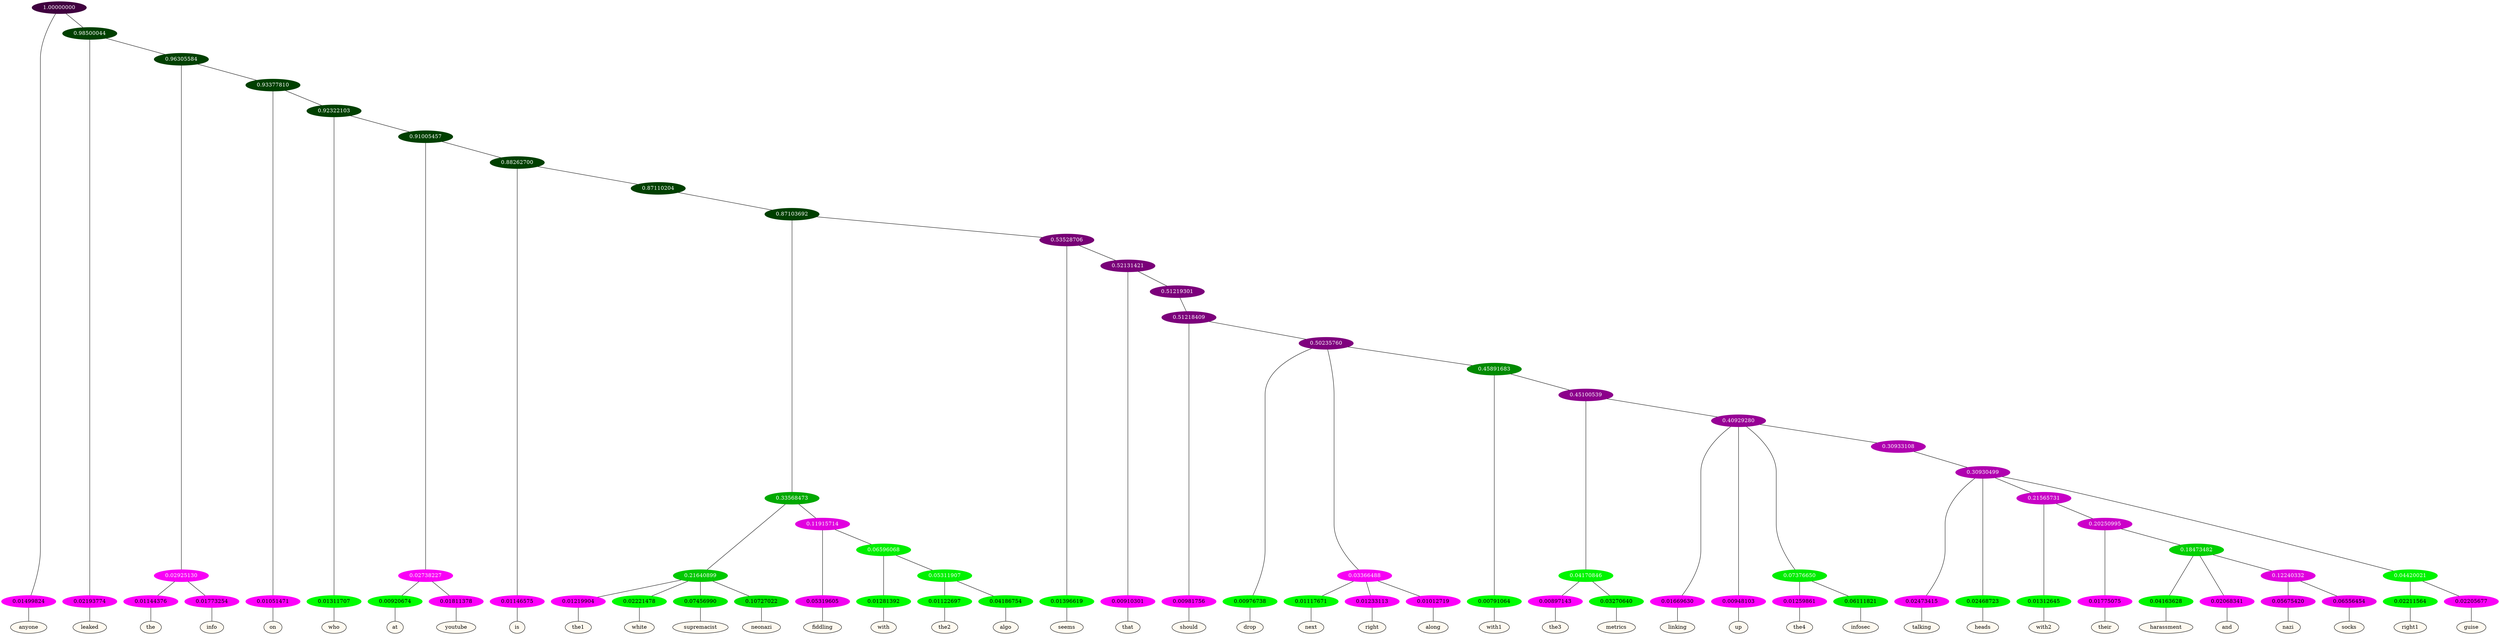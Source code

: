 graph {
	node [format=png height=0.15 nodesep=0.001 ordering=out overlap=prism overlap_scaling=0.01 ranksep=0.001 ratio=0.2 style=filled width=0.15]
	{
		rank=same
		a_w_1 [label=anyone color=black fillcolor=floralwhite style="filled,solid"]
		a_w_3 [label=leaked color=black fillcolor=floralwhite style="filled,solid"]
		a_w_7 [label=the color=black fillcolor=floralwhite style="filled,solid"]
		a_w_8 [label=info color=black fillcolor=floralwhite style="filled,solid"]
		a_w_9 [label=on color=black fillcolor=floralwhite style="filled,solid"]
		a_w_11 [label=who color=black fillcolor=floralwhite style="filled,solid"]
		a_w_15 [label=at color=black fillcolor=floralwhite style="filled,solid"]
		a_w_16 [label=youtube color=black fillcolor=floralwhite style="filled,solid"]
		a_w_17 [label=is color=black fillcolor=floralwhite style="filled,solid"]
		a_w_26 [label=the1 color=black fillcolor=floralwhite style="filled,solid"]
		a_w_27 [label=white color=black fillcolor=floralwhite style="filled,solid"]
		a_w_28 [label=supremacist color=black fillcolor=floralwhite style="filled,solid"]
		a_w_29 [label=neonazi color=black fillcolor=floralwhite style="filled,solid"]
		a_w_30 [label=fiddling color=black fillcolor=floralwhite style="filled,solid"]
		a_w_34 [label=with color=black fillcolor=floralwhite style="filled,solid"]
		a_w_37 [label=the2 color=black fillcolor=floralwhite style="filled,solid"]
		a_w_38 [label=algo color=black fillcolor=floralwhite style="filled,solid"]
		a_w_24 [label=seems color=black fillcolor=floralwhite style="filled,solid"]
		a_w_32 [label=that color=black fillcolor=floralwhite style="filled,solid"]
		a_w_39 [label=should color=black fillcolor=floralwhite style="filled,solid"]
		a_w_41 [label=drop color=black fillcolor=floralwhite style="filled,solid"]
		a_w_44 [label=next color=black fillcolor=floralwhite style="filled,solid"]
		a_w_45 [label=right color=black fillcolor=floralwhite style="filled,solid"]
		a_w_46 [label=along color=black fillcolor=floralwhite style="filled,solid"]
		a_w_47 [label=with1 color=black fillcolor=floralwhite style="filled,solid"]
		a_w_51 [label=the3 color=black fillcolor=floralwhite style="filled,solid"]
		a_w_52 [label=metrics color=black fillcolor=floralwhite style="filled,solid"]
		a_w_53 [label=linking color=black fillcolor=floralwhite style="filled,solid"]
		a_w_54 [label=up color=black fillcolor=floralwhite style="filled,solid"]
		a_w_57 [label=the4 color=black fillcolor=floralwhite style="filled,solid"]
		a_w_58 [label=infosec color=black fillcolor=floralwhite style="filled,solid"]
		a_w_60 [label=talking color=black fillcolor=floralwhite style="filled,solid"]
		a_w_61 [label=heads color=black fillcolor=floralwhite style="filled,solid"]
		a_w_64 [label=with2 color=black fillcolor=floralwhite style="filled,solid"]
		a_w_68 [label=their color=black fillcolor=floralwhite style="filled,solid"]
		a_w_70 [label=harassment color=black fillcolor=floralwhite style="filled,solid"]
		a_w_71 [label=and color=black fillcolor=floralwhite style="filled,solid"]
		a_w_73 [label=nazi color=black fillcolor=floralwhite style="filled,solid"]
		a_w_74 [label=socks color=black fillcolor=floralwhite style="filled,solid"]
		a_w_66 [label=right1 color=black fillcolor=floralwhite style="filled,solid"]
		a_w_67 [label=guise color=black fillcolor=floralwhite style="filled,solid"]
	}
	a_n_1 -- a_w_1
	a_n_3 -- a_w_3
	a_n_7 -- a_w_7
	a_n_8 -- a_w_8
	a_n_9 -- a_w_9
	a_n_11 -- a_w_11
	a_n_15 -- a_w_15
	a_n_16 -- a_w_16
	a_n_17 -- a_w_17
	a_n_26 -- a_w_26
	a_n_27 -- a_w_27
	a_n_28 -- a_w_28
	a_n_29 -- a_w_29
	a_n_30 -- a_w_30
	a_n_34 -- a_w_34
	a_n_37 -- a_w_37
	a_n_38 -- a_w_38
	a_n_24 -- a_w_24
	a_n_32 -- a_w_32
	a_n_39 -- a_w_39
	a_n_41 -- a_w_41
	a_n_44 -- a_w_44
	a_n_45 -- a_w_45
	a_n_46 -- a_w_46
	a_n_47 -- a_w_47
	a_n_51 -- a_w_51
	a_n_52 -- a_w_52
	a_n_53 -- a_w_53
	a_n_54 -- a_w_54
	a_n_57 -- a_w_57
	a_n_58 -- a_w_58
	a_n_60 -- a_w_60
	a_n_61 -- a_w_61
	a_n_64 -- a_w_64
	a_n_68 -- a_w_68
	a_n_70 -- a_w_70
	a_n_71 -- a_w_71
	a_n_73 -- a_w_73
	a_n_74 -- a_w_74
	a_n_66 -- a_w_66
	a_n_67 -- a_w_67
	{
		rank=same
		a_n_1 [label=0.01499824 color="0.835 1.000 0.985" fontcolor=black]
		a_n_3 [label=0.02193774 color="0.835 1.000 0.978" fontcolor=black]
		a_n_7 [label=0.01144376 color="0.835 1.000 0.989" fontcolor=black]
		a_n_8 [label=0.01773254 color="0.835 1.000 0.982" fontcolor=black]
		a_n_9 [label=0.01051471 color="0.835 1.000 0.989" fontcolor=black]
		a_n_11 [label=0.01311707 color="0.334 1.000 0.987" fontcolor=black]
		a_n_15 [label=0.00920674 color="0.334 1.000 0.991" fontcolor=black]
		a_n_16 [label=0.01811378 color="0.835 1.000 0.982" fontcolor=black]
		a_n_17 [label=0.01146575 color="0.835 1.000 0.989" fontcolor=black]
		a_n_26 [label=0.01219904 color="0.835 1.000 0.988" fontcolor=black]
		a_n_27 [label=0.02221478 color="0.334 1.000 0.978" fontcolor=black]
		a_n_28 [label=0.07456990 color="0.334 1.000 0.925" fontcolor=black]
		a_n_29 [label=0.10727022 color="0.334 1.000 0.893" fontcolor=black]
		a_n_30 [label=0.05319605 color="0.835 1.000 0.947" fontcolor=black]
		a_n_34 [label=0.01281392 color="0.334 1.000 0.987" fontcolor=black]
		a_n_37 [label=0.01122697 color="0.334 1.000 0.989" fontcolor=black]
		a_n_38 [label=0.04186754 color="0.334 1.000 0.958" fontcolor=black]
		a_n_24 [label=0.01396619 color="0.334 1.000 0.986" fontcolor=black]
		a_n_32 [label=0.00910301 color="0.835 1.000 0.991" fontcolor=black]
		a_n_39 [label=0.00981756 color="0.835 1.000 0.990" fontcolor=black]
		a_n_41 [label=0.00976738 color="0.334 1.000 0.990" fontcolor=black]
		a_n_44 [label=0.01117671 color="0.334 1.000 0.989" fontcolor=black]
		a_n_45 [label=0.01233113 color="0.835 1.000 0.988" fontcolor=black]
		a_n_46 [label=0.01012719 color="0.835 1.000 0.990" fontcolor=black]
		a_n_47 [label=0.00791064 color="0.334 1.000 0.992" fontcolor=black]
		a_n_51 [label=0.00897143 color="0.835 1.000 0.991" fontcolor=black]
		a_n_52 [label=0.03270640 color="0.334 1.000 0.967" fontcolor=black]
		a_n_53 [label=0.01669630 color="0.835 1.000 0.983" fontcolor=black]
		a_n_54 [label=0.00948103 color="0.835 1.000 0.991" fontcolor=black]
		a_n_57 [label=0.01259861 color="0.835 1.000 0.987" fontcolor=black]
		a_n_58 [label=0.06111821 color="0.334 1.000 0.939" fontcolor=black]
		a_n_60 [label=0.02473415 color="0.835 1.000 0.975" fontcolor=black]
		a_n_61 [label=0.02468723 color="0.334 1.000 0.975" fontcolor=black]
		a_n_64 [label=0.01312645 color="0.334 1.000 0.987" fontcolor=black]
		a_n_68 [label=0.01775075 color="0.835 1.000 0.982" fontcolor=black]
		a_n_70 [label=0.04163628 color="0.334 1.000 0.958" fontcolor=black]
		a_n_71 [label=0.02068341 color="0.835 1.000 0.979" fontcolor=black]
		a_n_73 [label=0.05675420 color="0.835 1.000 0.943" fontcolor=black]
		a_n_74 [label=0.06556454 color="0.835 1.000 0.934" fontcolor=black]
		a_n_66 [label=0.02211564 color="0.334 1.000 0.978" fontcolor=black]
		a_n_67 [label=0.02205677 color="0.835 1.000 0.978" fontcolor=black]
	}
	a_n_0 [label=1.00000000 color="0.835 1.000 0.250" fontcolor=grey99]
	a_n_0 -- a_n_1
	a_n_2 [label=0.98500044 color="0.334 1.000 0.250" fontcolor=grey99]
	a_n_0 -- a_n_2
	a_n_2 -- a_n_3
	a_n_4 [label=0.96305584 color="0.334 1.000 0.250" fontcolor=grey99]
	a_n_2 -- a_n_4
	a_n_5 [label=0.02925130 color="0.835 1.000 0.971" fontcolor=grey99]
	a_n_4 -- a_n_5
	a_n_6 [label=0.93377810 color="0.334 1.000 0.250" fontcolor=grey99]
	a_n_4 -- a_n_6
	a_n_5 -- a_n_7
	a_n_5 -- a_n_8
	a_n_6 -- a_n_9
	a_n_10 [label=0.92322103 color="0.334 1.000 0.250" fontcolor=grey99]
	a_n_6 -- a_n_10
	a_n_10 -- a_n_11
	a_n_12 [label=0.91005457 color="0.334 1.000 0.250" fontcolor=grey99]
	a_n_10 -- a_n_12
	a_n_13 [label=0.02738227 color="0.835 1.000 0.973" fontcolor=grey99]
	a_n_12 -- a_n_13
	a_n_14 [label=0.88262700 color="0.334 1.000 0.250" fontcolor=grey99]
	a_n_12 -- a_n_14
	a_n_13 -- a_n_15
	a_n_13 -- a_n_16
	a_n_14 -- a_n_17
	a_n_18 [label=0.87110204 color="0.334 1.000 0.250" fontcolor=grey99]
	a_n_14 -- a_n_18
	a_n_19 [label=0.87103692 color="0.334 1.000 0.250" fontcolor=grey99]
	a_n_18 -- a_n_19
	a_n_20 [label=0.33568473 color="0.334 1.000 0.664" fontcolor=grey99]
	a_n_19 -- a_n_20
	a_n_21 [label=0.53528706 color="0.835 1.000 0.465" fontcolor=grey99]
	a_n_19 -- a_n_21
	a_n_22 [label=0.21640899 color="0.334 1.000 0.784" fontcolor=grey99]
	a_n_20 -- a_n_22
	a_n_23 [label=0.11915714 color="0.835 1.000 0.881" fontcolor=grey99]
	a_n_20 -- a_n_23
	a_n_21 -- a_n_24
	a_n_25 [label=0.52131421 color="0.835 1.000 0.479" fontcolor=grey99]
	a_n_21 -- a_n_25
	a_n_22 -- a_n_26
	a_n_22 -- a_n_27
	a_n_22 -- a_n_28
	a_n_22 -- a_n_29
	a_n_23 -- a_n_30
	a_n_31 [label=0.06596068 color="0.334 1.000 0.934" fontcolor=grey99]
	a_n_23 -- a_n_31
	a_n_25 -- a_n_32
	a_n_33 [label=0.51219301 color="0.835 1.000 0.488" fontcolor=grey99]
	a_n_25 -- a_n_33
	a_n_31 -- a_n_34
	a_n_35 [label=0.05311907 color="0.334 1.000 0.947" fontcolor=grey99]
	a_n_31 -- a_n_35
	a_n_36 [label=0.51218409 color="0.835 1.000 0.488" fontcolor=grey99]
	a_n_33 -- a_n_36
	a_n_35 -- a_n_37
	a_n_35 -- a_n_38
	a_n_36 -- a_n_39
	a_n_40 [label=0.50235760 color="0.835 1.000 0.498" fontcolor=grey99]
	a_n_36 -- a_n_40
	a_n_40 -- a_n_41
	a_n_42 [label=0.03366488 color="0.835 1.000 0.966" fontcolor=grey99]
	a_n_40 -- a_n_42
	a_n_43 [label=0.45891683 color="0.334 1.000 0.541" fontcolor=grey99]
	a_n_40 -- a_n_43
	a_n_42 -- a_n_44
	a_n_42 -- a_n_45
	a_n_42 -- a_n_46
	a_n_43 -- a_n_47
	a_n_48 [label=0.45100539 color="0.835 1.000 0.549" fontcolor=grey99]
	a_n_43 -- a_n_48
	a_n_49 [label=0.04170846 color="0.334 1.000 0.958" fontcolor=grey99]
	a_n_48 -- a_n_49
	a_n_50 [label=0.40929280 color="0.835 1.000 0.591" fontcolor=grey99]
	a_n_48 -- a_n_50
	a_n_49 -- a_n_51
	a_n_49 -- a_n_52
	a_n_50 -- a_n_53
	a_n_50 -- a_n_54
	a_n_55 [label=0.07376650 color="0.334 1.000 0.926" fontcolor=grey99]
	a_n_50 -- a_n_55
	a_n_56 [label=0.30933108 color="0.835 1.000 0.691" fontcolor=grey99]
	a_n_50 -- a_n_56
	a_n_55 -- a_n_57
	a_n_55 -- a_n_58
	a_n_59 [label=0.30930499 color="0.835 1.000 0.691" fontcolor=grey99]
	a_n_56 -- a_n_59
	a_n_59 -- a_n_60
	a_n_59 -- a_n_61
	a_n_62 [label=0.21565731 color="0.835 1.000 0.784" fontcolor=grey99]
	a_n_59 -- a_n_62
	a_n_63 [label=0.04420021 color="0.334 1.000 0.956" fontcolor=grey99]
	a_n_59 -- a_n_63
	a_n_62 -- a_n_64
	a_n_65 [label=0.20250995 color="0.835 1.000 0.797" fontcolor=grey99]
	a_n_62 -- a_n_65
	a_n_63 -- a_n_66
	a_n_63 -- a_n_67
	a_n_65 -- a_n_68
	a_n_69 [label=0.18473482 color="0.334 1.000 0.815" fontcolor=grey99]
	a_n_65 -- a_n_69
	a_n_69 -- a_n_70
	a_n_69 -- a_n_71
	a_n_72 [label=0.12240332 color="0.835 1.000 0.878" fontcolor=grey99]
	a_n_69 -- a_n_72
	a_n_72 -- a_n_73
	a_n_72 -- a_n_74
}
